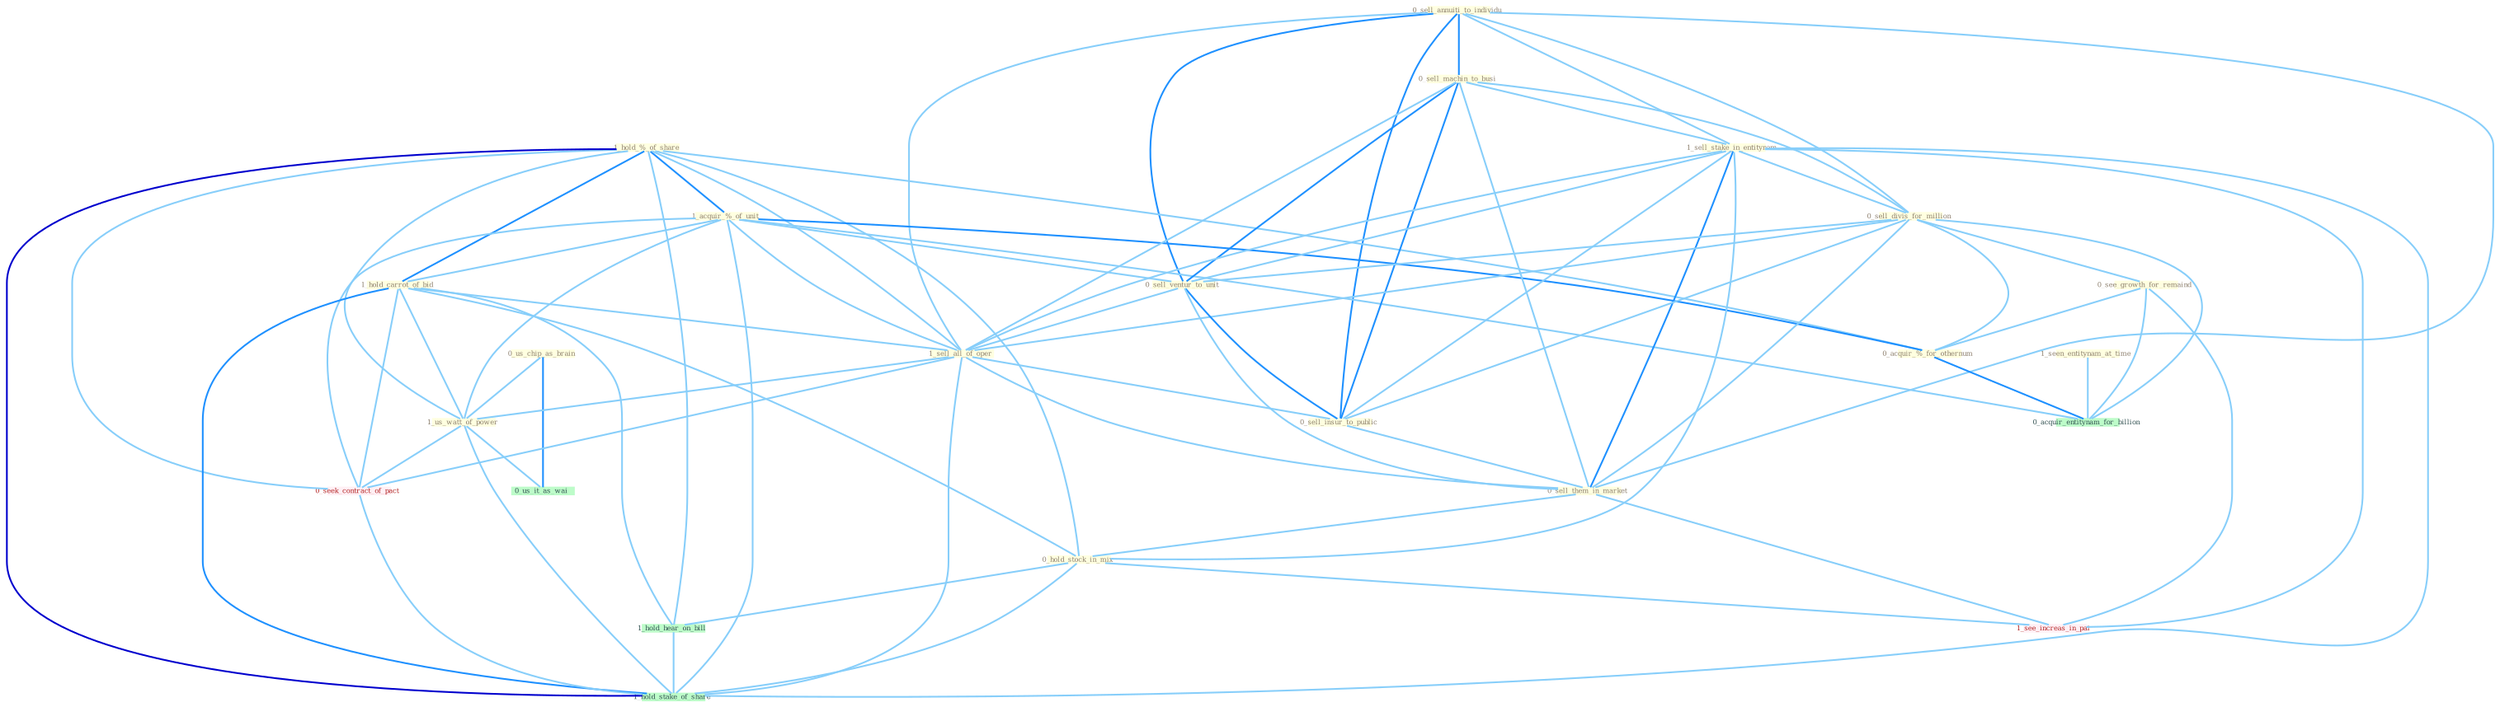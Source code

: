 Graph G{ 
    node
    [shape=polygon,style=filled,width=.5,height=.06,color="#BDFCC9",fixedsize=true,fontsize=4,
    fontcolor="#2f4f4f"];
    {node
    [color="#ffffe0", fontcolor="#8b7d6b"] "1_seen_entitynam_at_time " "0_sell_annuiti_to_individu " "1_hold_%_of_share " "1_acquir_%_of_unit " "0_sell_machin_to_busi " "1_sell_stake_in_entitynam " "0_us_chip_as_brain " "0_sell_divis_for_million " "0_see_growth_for_remaind " "0_sell_ventur_to_unit " "1_hold_carrot_of_bid " "1_sell_all_of_oper " "0_sell_insur_to_public " "0_acquir_%_for_othernum " "1_us_watt_of_power " "0_sell_them_in_market " "0_hold_stock_in_mix "}
{node [color="#fff0f5", fontcolor="#b22222"] "0_seek_contract_of_pact " "1_see_increas_in_pai "}
edge [color="#B0E2FF"];

	"1_seen_entitynam_at_time " -- "0_acquir_entitynam_for_billion " [w="1", color="#87cefa" ];
	"0_sell_annuiti_to_individu " -- "0_sell_machin_to_busi " [w="2", color="#1e90ff" , len=0.8];
	"0_sell_annuiti_to_individu " -- "1_sell_stake_in_entitynam " [w="1", color="#87cefa" ];
	"0_sell_annuiti_to_individu " -- "0_sell_divis_for_million " [w="1", color="#87cefa" ];
	"0_sell_annuiti_to_individu " -- "0_sell_ventur_to_unit " [w="2", color="#1e90ff" , len=0.8];
	"0_sell_annuiti_to_individu " -- "1_sell_all_of_oper " [w="1", color="#87cefa" ];
	"0_sell_annuiti_to_individu " -- "0_sell_insur_to_public " [w="2", color="#1e90ff" , len=0.8];
	"0_sell_annuiti_to_individu " -- "0_sell_them_in_market " [w="1", color="#87cefa" ];
	"1_hold_%_of_share " -- "1_acquir_%_of_unit " [w="2", color="#1e90ff" , len=0.8];
	"1_hold_%_of_share " -- "1_hold_carrot_of_bid " [w="2", color="#1e90ff" , len=0.8];
	"1_hold_%_of_share " -- "1_sell_all_of_oper " [w="1", color="#87cefa" ];
	"1_hold_%_of_share " -- "0_acquir_%_for_othernum " [w="1", color="#87cefa" ];
	"1_hold_%_of_share " -- "1_us_watt_of_power " [w="1", color="#87cefa" ];
	"1_hold_%_of_share " -- "0_hold_stock_in_mix " [w="1", color="#87cefa" ];
	"1_hold_%_of_share " -- "0_seek_contract_of_pact " [w="1", color="#87cefa" ];
	"1_hold_%_of_share " -- "1_hold_hear_on_bill " [w="1", color="#87cefa" ];
	"1_hold_%_of_share " -- "1_hold_stake_of_share " [w="3", color="#0000cd" , len=0.6];
	"1_acquir_%_of_unit " -- "0_sell_ventur_to_unit " [w="1", color="#87cefa" ];
	"1_acquir_%_of_unit " -- "1_hold_carrot_of_bid " [w="1", color="#87cefa" ];
	"1_acquir_%_of_unit " -- "1_sell_all_of_oper " [w="1", color="#87cefa" ];
	"1_acquir_%_of_unit " -- "0_acquir_%_for_othernum " [w="2", color="#1e90ff" , len=0.8];
	"1_acquir_%_of_unit " -- "1_us_watt_of_power " [w="1", color="#87cefa" ];
	"1_acquir_%_of_unit " -- "0_seek_contract_of_pact " [w="1", color="#87cefa" ];
	"1_acquir_%_of_unit " -- "0_acquir_entitynam_for_billion " [w="1", color="#87cefa" ];
	"1_acquir_%_of_unit " -- "1_hold_stake_of_share " [w="1", color="#87cefa" ];
	"0_sell_machin_to_busi " -- "1_sell_stake_in_entitynam " [w="1", color="#87cefa" ];
	"0_sell_machin_to_busi " -- "0_sell_divis_for_million " [w="1", color="#87cefa" ];
	"0_sell_machin_to_busi " -- "0_sell_ventur_to_unit " [w="2", color="#1e90ff" , len=0.8];
	"0_sell_machin_to_busi " -- "1_sell_all_of_oper " [w="1", color="#87cefa" ];
	"0_sell_machin_to_busi " -- "0_sell_insur_to_public " [w="2", color="#1e90ff" , len=0.8];
	"0_sell_machin_to_busi " -- "0_sell_them_in_market " [w="1", color="#87cefa" ];
	"1_sell_stake_in_entitynam " -- "0_sell_divis_for_million " [w="1", color="#87cefa" ];
	"1_sell_stake_in_entitynam " -- "0_sell_ventur_to_unit " [w="1", color="#87cefa" ];
	"1_sell_stake_in_entitynam " -- "1_sell_all_of_oper " [w="1", color="#87cefa" ];
	"1_sell_stake_in_entitynam " -- "0_sell_insur_to_public " [w="1", color="#87cefa" ];
	"1_sell_stake_in_entitynam " -- "0_sell_them_in_market " [w="2", color="#1e90ff" , len=0.8];
	"1_sell_stake_in_entitynam " -- "0_hold_stock_in_mix " [w="1", color="#87cefa" ];
	"1_sell_stake_in_entitynam " -- "1_see_increas_in_pai " [w="1", color="#87cefa" ];
	"1_sell_stake_in_entitynam " -- "1_hold_stake_of_share " [w="1", color="#87cefa" ];
	"0_us_chip_as_brain " -- "1_us_watt_of_power " [w="1", color="#87cefa" ];
	"0_us_chip_as_brain " -- "0_us_it_as_wai " [w="2", color="#1e90ff" , len=0.8];
	"0_sell_divis_for_million " -- "0_see_growth_for_remaind " [w="1", color="#87cefa" ];
	"0_sell_divis_for_million " -- "0_sell_ventur_to_unit " [w="1", color="#87cefa" ];
	"0_sell_divis_for_million " -- "1_sell_all_of_oper " [w="1", color="#87cefa" ];
	"0_sell_divis_for_million " -- "0_sell_insur_to_public " [w="1", color="#87cefa" ];
	"0_sell_divis_for_million " -- "0_acquir_%_for_othernum " [w="1", color="#87cefa" ];
	"0_sell_divis_for_million " -- "0_sell_them_in_market " [w="1", color="#87cefa" ];
	"0_sell_divis_for_million " -- "0_acquir_entitynam_for_billion " [w="1", color="#87cefa" ];
	"0_see_growth_for_remaind " -- "0_acquir_%_for_othernum " [w="1", color="#87cefa" ];
	"0_see_growth_for_remaind " -- "0_acquir_entitynam_for_billion " [w="1", color="#87cefa" ];
	"0_see_growth_for_remaind " -- "1_see_increas_in_pai " [w="1", color="#87cefa" ];
	"0_sell_ventur_to_unit " -- "1_sell_all_of_oper " [w="1", color="#87cefa" ];
	"0_sell_ventur_to_unit " -- "0_sell_insur_to_public " [w="2", color="#1e90ff" , len=0.8];
	"0_sell_ventur_to_unit " -- "0_sell_them_in_market " [w="1", color="#87cefa" ];
	"1_hold_carrot_of_bid " -- "1_sell_all_of_oper " [w="1", color="#87cefa" ];
	"1_hold_carrot_of_bid " -- "1_us_watt_of_power " [w="1", color="#87cefa" ];
	"1_hold_carrot_of_bid " -- "0_hold_stock_in_mix " [w="1", color="#87cefa" ];
	"1_hold_carrot_of_bid " -- "0_seek_contract_of_pact " [w="1", color="#87cefa" ];
	"1_hold_carrot_of_bid " -- "1_hold_hear_on_bill " [w="1", color="#87cefa" ];
	"1_hold_carrot_of_bid " -- "1_hold_stake_of_share " [w="2", color="#1e90ff" , len=0.8];
	"1_sell_all_of_oper " -- "0_sell_insur_to_public " [w="1", color="#87cefa" ];
	"1_sell_all_of_oper " -- "1_us_watt_of_power " [w="1", color="#87cefa" ];
	"1_sell_all_of_oper " -- "0_sell_them_in_market " [w="1", color="#87cefa" ];
	"1_sell_all_of_oper " -- "0_seek_contract_of_pact " [w="1", color="#87cefa" ];
	"1_sell_all_of_oper " -- "1_hold_stake_of_share " [w="1", color="#87cefa" ];
	"0_sell_insur_to_public " -- "0_sell_them_in_market " [w="1", color="#87cefa" ];
	"0_acquir_%_for_othernum " -- "0_acquir_entitynam_for_billion " [w="2", color="#1e90ff" , len=0.8];
	"1_us_watt_of_power " -- "0_seek_contract_of_pact " [w="1", color="#87cefa" ];
	"1_us_watt_of_power " -- "0_us_it_as_wai " [w="1", color="#87cefa" ];
	"1_us_watt_of_power " -- "1_hold_stake_of_share " [w="1", color="#87cefa" ];
	"0_sell_them_in_market " -- "0_hold_stock_in_mix " [w="1", color="#87cefa" ];
	"0_sell_them_in_market " -- "1_see_increas_in_pai " [w="1", color="#87cefa" ];
	"0_hold_stock_in_mix " -- "1_see_increas_in_pai " [w="1", color="#87cefa" ];
	"0_hold_stock_in_mix " -- "1_hold_hear_on_bill " [w="1", color="#87cefa" ];
	"0_hold_stock_in_mix " -- "1_hold_stake_of_share " [w="1", color="#87cefa" ];
	"0_seek_contract_of_pact " -- "1_hold_stake_of_share " [w="1", color="#87cefa" ];
	"1_hold_hear_on_bill " -- "1_hold_stake_of_share " [w="1", color="#87cefa" ];
}